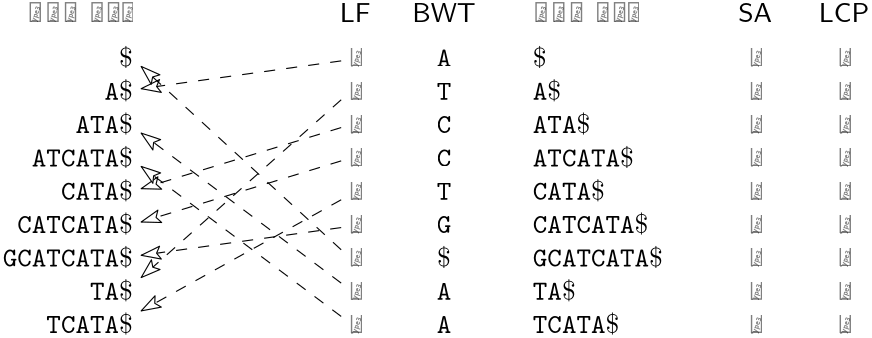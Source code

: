 <?xml version="1.0"?>
<!DOCTYPE ipe SYSTEM "ipe.dtd">
<ipe version="70107" creator="Ipe 7.1.8">
<info created="D:20160420105900" modified="D:20160420125923"/>
<preamble>\usepackage[utf8]{inputenc}
\usepackage[T1]{fontenc}

\usepackage{fullpage}

\usepackage{amsmath}
\usepackage{amssymb}
\usepackage{graphicx}
\usepackage{textgreek}
\usepackage{microtype}
\usepackage{hyperref}


% DNA
\newcommand{\dnaseq}[1]{\ensuremath{\mathtt{#1}}}
\newcommand{\baseA}{\dnaseq{A}}
\newcommand{\baseC}{\dnaseq{C}}
\newcommand{\baseG}{\dnaseq{G}}
\newcommand{\baseT}{\dnaseq{T}}
\newcommand{\baseN}{\dnaseq{N}}
\newcommand{\dnacomp}[1]{\ensuremath{\overline{#1}}}
\newcommand{\revcomp}[1]{\ensuremath{\overleftarrow{#1}}}

% Queries
\newcommand{\rank}{\ensuremath{\mathsf{rank}}}
\newcommand{\select}{\ensuremath{\mathsf{select}}}
\newcommand{\LF}{\ensuremath{\mathsf{LF}}}
\newcommand{\find}{\ensuremath{\mathsf{find}}}
\newcommand{\locate}{\ensuremath{\mathsf{locate}}}
\newcommand{\parent}{\ensuremath{\mathsf{parent}}}
\newcommand{\countq}{\ensuremath{\mathsf{count}}}

% Graphs
\newcommand{\gindegree}{\ensuremath{\mathsf{in}}}
\newcommand{\goutdegree}{\ensuremath{\mathsf{out}}}
\newcommand{\glabel}{\ensuremath{\mathsf{label}}}
\newcommand{\gpred}{\ensuremath{\mathsf{pred}}}
\newcommand{\gkey}{\ensuremath{\mathsf{key}}}
\newcommand{\gvalue}{\ensuremath{\mathsf{value}}}
\newcommand{\gnode}{\ensuremath{\mathsf{node}}}
\newcommand{\gext}{\ensuremath{\mathsf{ext}}}

% Structures
\newcommand{\SA}{\ensuremath{\mathsf{SA}}}
\newcommand{\BWT}{\ensuremath{\mathsf{BWT}}}
\newcommand{\Carray}{\ensuremath{\mathsf{C}}}
\newcommand{\LCP}{\ensuremath{\mathsf{LCP}}}
\newcommand{\bvIN}{\ensuremath{\mathsf{IN}}}
\newcommand{\bvOUT}{\ensuremath{\mathsf{OUT}}}</preamble>
<ipestyle name="basic">
<symbol name="arrow/arc(spx)">
<path stroke="sym-stroke" fill="sym-stroke" pen="sym-pen">
0 0 m
-1 0.333 l
-1 -0.333 l
h
</path>
</symbol>
<symbol name="arrow/farc(spx)">
<path stroke="sym-stroke" fill="white" pen="sym-pen">
0 0 m
-1 0.333 l
-1 -0.333 l
h
</path>
</symbol>
<symbol name="arrow/ptarc(spx)">
<path stroke="sym-stroke" fill="sym-stroke" pen="sym-pen">
0 0 m
-1 0.333 l
-0.8 0 l
-1 -0.333 l
h
</path>
</symbol>
<symbol name="arrow/fptarc(spx)">
<path stroke="sym-stroke" fill="white" pen="sym-pen">
0 0 m
-1 0.333 l
-0.8 0 l
-1 -0.333 l
h
</path>
</symbol>
<symbol name="mark/circle(sx)" transformations="translations">
<path fill="sym-stroke">
0.6 0 0 0.6 0 0 e
0.4 0 0 0.4 0 0 e
</path>
</symbol>
<symbol name="mark/disk(sx)" transformations="translations">
<path fill="sym-stroke">
0.6 0 0 0.6 0 0 e
</path>
</symbol>
<symbol name="mark/fdisk(sfx)" transformations="translations">
<group>
<path fill="sym-fill">
0.5 0 0 0.5 0 0 e
</path>
<path fill="sym-stroke" fillrule="eofill">
0.6 0 0 0.6 0 0 e
0.4 0 0 0.4 0 0 e
</path>
</group>
</symbol>
<symbol name="mark/box(sx)" transformations="translations">
<path fill="sym-stroke" fillrule="eofill">
-0.6 -0.6 m
0.6 -0.6 l
0.6 0.6 l
-0.6 0.6 l
h
-0.4 -0.4 m
0.4 -0.4 l
0.4 0.4 l
-0.4 0.4 l
h
</path>
</symbol>
<symbol name="mark/square(sx)" transformations="translations">
<path fill="sym-stroke">
-0.6 -0.6 m
0.6 -0.6 l
0.6 0.6 l
-0.6 0.6 l
h
</path>
</symbol>
<symbol name="mark/fsquare(sfx)" transformations="translations">
<group>
<path fill="sym-fill">
-0.5 -0.5 m
0.5 -0.5 l
0.5 0.5 l
-0.5 0.5 l
h
</path>
<path fill="sym-stroke" fillrule="eofill">
-0.6 -0.6 m
0.6 -0.6 l
0.6 0.6 l
-0.6 0.6 l
h
-0.4 -0.4 m
0.4 -0.4 l
0.4 0.4 l
-0.4 0.4 l
h
</path>
</group>
</symbol>
<symbol name="mark/cross(sx)" transformations="translations">
<group>
<path fill="sym-stroke">
-0.43 -0.57 m
0.57 0.43 l
0.43 0.57 l
-0.57 -0.43 l
h
</path>
<path fill="sym-stroke">
-0.43 0.57 m
0.57 -0.43 l
0.43 -0.57 l
-0.57 0.43 l
h
</path>
</group>
</symbol>
<symbol name="arrow/fnormal(spx)">
<path stroke="sym-stroke" fill="white" pen="sym-pen">
0 0 m
-1 0.333 l
-1 -0.333 l
h
</path>
</symbol>
<symbol name="arrow/pointed(spx)">
<path stroke="sym-stroke" fill="sym-stroke" pen="sym-pen">
0 0 m
-1 0.333 l
-0.8 0 l
-1 -0.333 l
h
</path>
</symbol>
<symbol name="arrow/fpointed(spx)">
<path stroke="sym-stroke" fill="white" pen="sym-pen">
0 0 m
-1 0.333 l
-0.8 0 l
-1 -0.333 l
h
</path>
</symbol>
<symbol name="arrow/linear(spx)">
<path stroke="sym-stroke" pen="sym-pen">
-1 0.333 m
0 0 l
-1 -0.333 l
</path>
</symbol>
<symbol name="arrow/fdouble(spx)">
<path stroke="sym-stroke" fill="white" pen="sym-pen">
0 0 m
-1 0.333 l
-1 -0.333 l
h
-1 0 m
-2 0.333 l
-2 -0.333 l
h
</path>
</symbol>
<symbol name="arrow/double(spx)">
<path stroke="sym-stroke" fill="sym-stroke" pen="sym-pen">
0 0 m
-1 0.333 l
-1 -0.333 l
h
-1 0 m
-2 0.333 l
-2 -0.333 l
h
</path>
</symbol>
<pen name="heavier" value="0.8"/>
<pen name="fat" value="1.2"/>
<pen name="ultrafat" value="2"/>
<symbolsize name="large" value="5"/>
<symbolsize name="small" value="2"/>
<symbolsize name="tiny" value="1.1"/>
<arrowsize name="large" value="10"/>
<arrowsize name="small" value="5"/>
<arrowsize name="tiny" value="3"/>
<color name="red" value="1 0 0"/>
<color name="green" value="0 1 0"/>
<color name="blue" value="0 0 1"/>
<color name="yellow" value="1 1 0"/>
<color name="orange" value="1 0.647 0"/>
<color name="gold" value="1 0.843 0"/>
<color name="purple" value="0.627 0.125 0.941"/>
<color name="gray" value="0.745"/>
<color name="brown" value="0.647 0.165 0.165"/>
<color name="navy" value="0 0 0.502"/>
<color name="pink" value="1 0.753 0.796"/>
<color name="seagreen" value="0.18 0.545 0.341"/>
<color name="turquoise" value="0.251 0.878 0.816"/>
<color name="violet" value="0.933 0.51 0.933"/>
<color name="darkblue" value="0 0 0.545"/>
<color name="darkcyan" value="0 0.545 0.545"/>
<color name="darkgray" value="0.663"/>
<color name="darkgreen" value="0 0.392 0"/>
<color name="darkmagenta" value="0.545 0 0.545"/>
<color name="darkorange" value="1 0.549 0"/>
<color name="darkred" value="0.545 0 0"/>
<color name="lightblue" value="0.678 0.847 0.902"/>
<color name="lightcyan" value="0.878 1 1"/>
<color name="lightgray" value="0.827"/>
<color name="lightgreen" value="0.565 0.933 0.565"/>
<color name="lightyellow" value="1 1 0.878"/>
<dashstyle name="dashed" value="[4] 0"/>
<dashstyle name="dotted" value="[1 3] 0"/>
<dashstyle name="dash dotted" value="[4 2 1 2] 0"/>
<dashstyle name="dash dot dotted" value="[4 2 1 2 1 2] 0"/>
<textsize name="large" value="\large"/>
<textsize name="Large" value="\Large"/>
<textsize name="LARGE" value="\LARGE"/>
<textsize name="huge" value="\huge"/>
<textsize name="Huge" value="\Huge"/>
<textsize name="small" value="\small"/>
<textsize name="footnote" value="\footnotesize"/>
<textsize name="tiny" value="\tiny"/>
<textstyle name="center" begin="\begin{center}" end="\end{center}"/>
<textstyle name="itemize" begin="\begin{itemize}" end="\end{itemize}"/>
<textstyle name="item" begin="\begin{itemize}\item{}" end="\end{itemize}"/>
<gridsize name="4 pts" value="4"/>
<gridsize name="8 pts (~3 mm)" value="8"/>
<gridsize name="16 pts (~6 mm)" value="16"/>
<gridsize name="32 pts (~12 mm)" value="32"/>
<gridsize name="10 pts (~3.5 mm)" value="10"/>
<gridsize name="20 pts (~7 mm)" value="20"/>
<gridsize name="14 pts (~5 mm)" value="14"/>
<gridsize name="28 pts (~10 mm)" value="28"/>
<gridsize name="56 pts (~20 mm)" value="56"/>
<anglesize name="90 deg" value="90"/>
<anglesize name="60 deg" value="60"/>
<anglesize name="45 deg" value="45"/>
<anglesize name="30 deg" value="30"/>
<anglesize name="22.5 deg" value="22.5"/>
<tiling name="falling" angle="-60" step="4" width="1"/>
<tiling name="rising" angle="30" step="4" width="1"/>
</ipestyle>
<ipestyle name="gcsa2_text_indexes">
<layout paper="396 128" origin="0 0" frame="396 128" crop="no"/>
</ipestyle>
<page>
<layer name="alpha"/>
<view layers="alpha" active="alpha"/>
<text layer="alpha" matrix="1 0 0 1 172 -20" transformations="translations" pos="56 120" stroke="black" type="label" width="4.981" height="7.48" depth="0.55" valign="baseline">$\$$</text>
<text matrix="1 0 0 1 172 -32" transformations="translations" pos="56 120" stroke="black" type="label" width="10.212" height="7.48" depth="0.55" valign="baseline">$\dnaseq{A}\$$</text>
<text matrix="1 0 0 1 164 -60" transformations="translations" pos="64 176" stroke="black" type="label" width="38.095" height="6.964" depth="0" valign="baseline">\textbf{Suffixes}</text>
<text matrix="1 0 0 1 172 -44" transformations="translations" pos="56 120" stroke="black" type="label" width="20.672" height="7.48" depth="0.55" valign="baseline">$\dnaseq{ATA}\$$</text>
<text matrix="1 0 0 1 172 -56" transformations="translations" pos="56 120" stroke="black" type="label" width="36.364" height="7.48" depth="0.55" valign="baseline">$\dnaseq{ATCATA}\$$</text>
<text matrix="1 0 0 1 172 -68" transformations="translations" pos="56 120" stroke="black" type="label" width="25.903" height="7.48" depth="0.55" valign="baseline">$\dnaseq{CATA}\$$</text>
<text matrix="1 0 0 1 172 -80" transformations="translations" pos="56 120" stroke="black" type="label" width="41.594" height="7.48" depth="0.55" valign="baseline">$\dnaseq{CATCATA}\$$</text>
<text matrix="1 0 0 1 172 -92" transformations="translations" pos="56 120" stroke="black" type="label" width="46.824" height="7.48" depth="0.55" valign="baseline">$\dnaseq{GCATCATA}\$$</text>
<text matrix="1 0 0 1 172 -104" transformations="translations" pos="56 120" stroke="black" type="label" width="15.442" height="7.48" depth="0.55" valign="baseline">$\dnaseq{TA}\$$</text>
<text matrix="1 0 0 1 172 -116" transformations="translations" pos="56 120" stroke="black" type="label" width="31.133" height="7.48" depth="0.55" valign="baseline">$\dnaseq{TCATA}\$$</text>
<text matrix="1 0 0 1 212 -32" transformations="translations" pos="96 148" stroke="black" type="label" width="12.177" height="6.919" depth="0" halign="center" valign="baseline">$\SA$</text>
<text matrix="1 0 0 1 100 -104" transformations="translations" pos="96 132" stroke="black" type="label" width="4.981" height="7.48" depth="0.55" halign="center" valign="baseline">$\$$</text>
<text matrix="1 0 0 1 100 -16" transformations="translations" pos="96 116" stroke="black" type="label" width="5.23" height="5.968" depth="0" halign="center" valign="baseline">$\baseA$</text>
<text matrix="1 0 0 1 100 -100" transformations="translations" pos="96 116" stroke="black" type="label" width="5.23" height="5.968" depth="0" halign="center" valign="baseline">$\baseA$</text>
<text matrix="1 0 0 1 100 -112" transformations="translations" pos="96 116" stroke="black" type="label" width="5.23" height="5.968" depth="0" halign="center" valign="baseline">$\baseA$</text>
<text matrix="1 0 0 1 100 8" transformations="translations" pos="96 68" stroke="black" type="label" width="5.23" height="5.968" depth="0" halign="center" valign="baseline">$\baseC$</text>
<text matrix="1 0 0 1 100 -4" transformations="translations" pos="96 68" stroke="black" type="label" width="5.23" height="5.968" depth="0" halign="center" valign="baseline">$\baseC$</text>
<text matrix="1 0 0 1 100 4" transformations="translations" pos="96 36" stroke="black" type="label" width="5.23" height="5.968" depth="0" halign="center" valign="baseline">$\baseG$</text>
<text matrix="1 0 0 1 100 68" transformations="translations" pos="96 20" stroke="black" type="label" width="5.23" height="5.968" depth="0" halign="center" valign="baseline">$\baseT$</text>
<text matrix="1 0 0 1 100 32" transformations="translations" pos="96 20" stroke="black" type="label" width="5.23" height="5.968" depth="0" halign="center" valign="baseline">$\baseT$</text>
<text matrix="1 0 0 1 196 -32" transformations="translations" pos="112 132" stroke="black" type="label" width="4.981" height="6.274" depth="0" halign="center" valign="baseline">8</text>
<text matrix="1 0 0 1 196 -28" transformations="translations" pos="112 116" stroke="black" type="label" width="4.981" height="6.274" depth="0" halign="center" valign="baseline">7</text>
<text matrix="1 0 0 1 196 -24" transformations="translations" pos="112 100" stroke="black" type="label" width="4.981" height="6.274" depth="0" halign="center" valign="baseline">5</text>
<text matrix="1 0 0 1 196 -4" transformations="translations" pos="112 20" stroke="black" type="label" width="4.981" height="6.274" depth="0" halign="center" valign="baseline">6</text>
<text matrix="1 0 0 1 196 -16" transformations="translations" pos="112 68" stroke="black" type="label" width="4.981" height="6.274" depth="0" halign="center" valign="baseline">4</text>
<text matrix="1 0 0 1 196 0" transformations="translations" pos="112 4" stroke="black" type="label" width="4.981" height="6.274" depth="0" halign="center" valign="baseline">3</text>
<text matrix="1 0 0 1 196 -20" transformations="translations" pos="112 84" stroke="black" type="label" width="4.981" height="6.274" depth="0" halign="center" valign="baseline">2</text>
<text matrix="1 0 0 1 196 -12" transformations="translations" pos="112 52" stroke="black" type="label" width="4.981" height="6.274" depth="0" halign="center" valign="baseline">1</text>
<text matrix="1 0 0 1 196 -8" transformations="translations" pos="112 36" stroke="black" type="label" width="4.981" height="6.274" depth="0" halign="center" valign="baseline">0</text>
<text matrix="1 0 0 1 116 -32" transformations="translations" pos="80 148" stroke="black" type="label" width="22.831" height="6.919" depth="0" halign="center" valign="baseline">$\BWT$</text>
<text matrix="1 0 0 1 196 -32" transformations="translations" pos="144 148" stroke="black" type="label" width="18.127" height="6.919" depth="0" halign="center" valign="baseline">$\LCP$</text>
<text matrix="1 0 0 1 196 -32" transformations="translations" pos="144 132" stroke="black" type="label" width="4.981" height="6.274" depth="0" halign="center" valign="baseline">0</text>
<text matrix="1 0 0 1 196 -28" transformations="translations" pos="144 116" stroke="black" type="label" width="4.981" height="6.274" depth="0" halign="center" valign="baseline">0</text>
<text matrix="1 0 0 1 196 -24" transformations="translations" pos="144 100" stroke="black" type="label" width="4.981" height="6.274" depth="0" halign="center" valign="baseline">1</text>
<text matrix="1 0 0 1 196 -20" transformations="translations" pos="144 84" stroke="black" type="label" width="4.981" height="6.274" depth="0" halign="center" valign="baseline">2</text>
<text matrix="1 0 0 1 196 -16" transformations="translations" pos="144 68" stroke="black" type="label" width="4.981" height="6.274" depth="0" halign="center" valign="baseline">0</text>
<text matrix="1 0 0 1 196 -12" transformations="translations" pos="144 52" stroke="black" type="label" width="4.981" height="6.274" depth="0" halign="center" valign="baseline">3</text>
<text matrix="1 0 0 1 196 -8" transformations="translations" pos="144 36" stroke="black" type="label" width="4.981" height="6.274" depth="0" halign="center" valign="baseline">0</text>
<text matrix="1 0 0 1 196 -4" transformations="translations" pos="144 20" stroke="black" type="label" width="4.981" height="6.274" depth="0" halign="center" valign="baseline">0</text>
<text matrix="1 0 0 1 196 0" transformations="translations" pos="144 4" stroke="black" type="label" width="4.981" height="6.274" depth="0" halign="center" valign="baseline">1</text>
<text matrix="1 0 0 1 28 -20" transformations="translations" pos="56 120" stroke="black" type="label" width="4.981" height="7.48" depth="0.55" halign="right" valign="baseline">$\$$</text>
<text matrix="1 0 0 1 28 -32" transformations="translations" pos="56 120" stroke="black" type="label" width="10.212" height="7.48" depth="0.55" halign="right" valign="baseline">$\dnaseq{A}\$$</text>
<text matrix="1 0 0 1 20 -60" transformations="translations" pos="64 176" stroke="black" type="label" width="38.095" height="6.964" depth="0" halign="right" valign="baseline">\textbf{Suffixes}</text>
<text matrix="1 0 0 1 28 -44" transformations="translations" pos="56 120" stroke="black" type="label" width="20.672" height="7.48" depth="0.55" halign="right" valign="baseline">$\dnaseq{ATA}\$$</text>
<text matrix="1 0 0 1 28 -56" transformations="translations" pos="56 120" stroke="black" type="label" width="36.364" height="7.48" depth="0.55" halign="right" valign="baseline">$\dnaseq{ATCATA}\$$</text>
<text matrix="1 0 0 1 28 -68" transformations="translations" pos="56 120" stroke="black" type="label" width="25.903" height="7.48" depth="0.55" halign="right" valign="baseline">$\dnaseq{CATA}\$$</text>
<text matrix="1 0 0 1 28 -80" transformations="translations" pos="56 120" stroke="black" type="label" width="41.594" height="7.48" depth="0.55" halign="right" valign="baseline">$\dnaseq{CATCATA}\$$</text>
<text matrix="1 0 0 1 28 -92" transformations="translations" pos="56 120" stroke="black" type="label" width="46.824" height="7.48" depth="0.55" halign="right" valign="baseline">$\dnaseq{GCATCATA}\$$</text>
<text matrix="1 0 0 1 28 -104" transformations="translations" pos="56 120" stroke="black" type="label" width="15.442" height="7.48" depth="0.55" halign="right" valign="baseline">$\dnaseq{TA}\$$</text>
<text matrix="1 0 0 1 28 -116" transformations="translations" pos="56 120" stroke="black" type="label" width="31.133" height="7.48" depth="0.55" halign="right" valign="baseline">$\dnaseq{TCATA}\$$</text>
<text matrix="1 0 0 1 68 -32" transformations="translations" pos="96 148" stroke="black" type="label" width="11.07" height="6.919" depth="0" halign="center" valign="baseline">$\LF$</text>
<text matrix="1 0 0 1 68 -88" transformations="translations" pos="96 116" stroke="black" type="label" width="4.981" height="6.274" depth="0" halign="center" valign="baseline">0</text>
<text matrix="1 0 0 1 68 -32" transformations="translations" pos="96 132" stroke="black" type="label" width="4.981" height="6.274" depth="0" halign="center" valign="baseline">1</text>
<text matrix="1 0 0 1 68 -4" transformations="translations" pos="96 20" stroke="black" type="label" width="4.981" height="6.274" depth="0" halign="center" valign="baseline">2</text>
<text matrix="1 0 0 1 68 0" transformations="translations" pos="96 4" stroke="black" type="label" width="4.981" height="6.274" depth="0" halign="center" valign="baseline">3</text>
<text matrix="1 0 0 1 68 -24" transformations="translations" pos="96 100" stroke="black" type="label" width="4.981" height="6.274" depth="0" halign="center" valign="baseline">4</text>
<text matrix="1 0 0 1 68 -20" transformations="translations" pos="96 84" stroke="black" type="label" width="4.981" height="6.274" depth="0" halign="center" valign="baseline">5</text>
<text matrix="1 0 0 1 68 -12" transformations="translations" pos="96 52" stroke="black" type="label" width="4.981" height="6.274" depth="0" halign="center" valign="baseline">6</text>
<text matrix="1 0 0 1 68 -28" transformations="translations" pos="96 116" stroke="black" type="label" width="4.981" height="6.274" depth="0" halign="center" valign="baseline">7</text>
<text matrix="1 0 0 1 68 -16" transformations="translations" pos="96 68" stroke="black" type="label" width="4.981" height="6.274" depth="0" halign="center" valign="baseline">8</text>
<path matrix="1 0 0 1 -1 0" stroke="black" dash="dashed" arrow="fpointed/normal">
160 102 m
88 92 l
</path>
<path matrix="1 0 0 1 -1 0" stroke="black" dash="dashed" arrow="fpointed/normal">
160 88 m
88 24 l
</path>
<path matrix="1 0 0 1 -1 0" stroke="black" dash="dashed" arrow="fpointed/normal">
160 78 m
88 56 l
</path>
<path matrix="1 0 0 1 -1 0" stroke="black" dash="dashed" arrow="fpointed/normal">
160 66 m
88 44 l
</path>
<path matrix="1 0 0 1 -1 0" stroke="black" dash="dashed" arrow="fpointed/normal">
160 52 m
88 12 l
</path>
<path matrix="1 0 0 1 -1 0" stroke="black" dash="dashed" arrow="fpointed/normal">
160 42 m
88 32 l
</path>
<path matrix="1 0 0 1 -1 0" stroke="black" dash="dashed" arrow="fpointed/normal">
160 34 m
88 100 l
</path>
<path matrix="1 0 0 1 -1 -24" stroke="black" dash="dashed" arrow="fpointed/normal">
160 46 m
88 100 l
</path>
<path matrix="1 0 0 1 -1 -36" stroke="black" dash="dashed" arrow="fpointed/normal">
160 46 m
88 100 l
</path>
</page>
</ipe>

